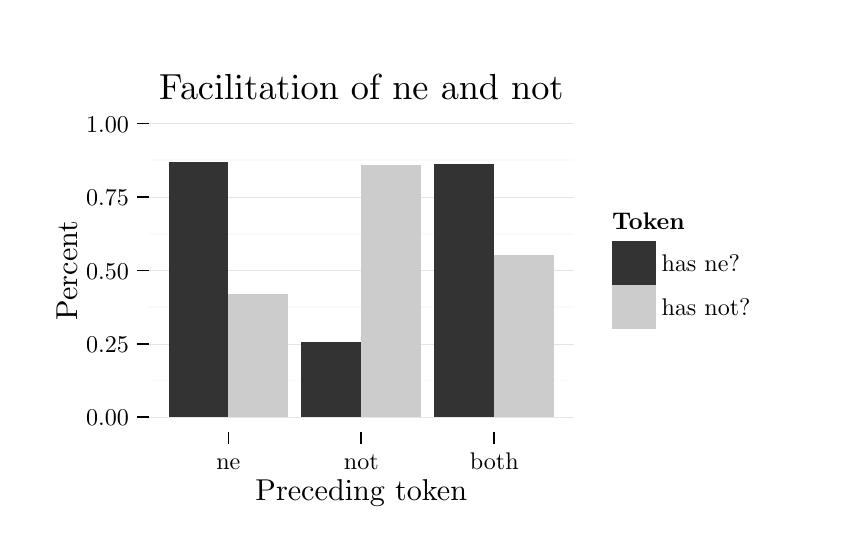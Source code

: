 % Created by tikzDevice version 0.6.2-92-0ad2792 on 2013-07-29 18:48:58
% !TEX encoding = UTF-8 Unicode
\begin{tikzpicture}[x=1pt,y=1pt]
\definecolor[named]{fillColor}{rgb}{1.00,1.00,1.00}
\path[use as bounding box,fill=fillColor,fill opacity=0.00] (0,0) rectangle (289.08,180.67);
\begin{scope}
\path[clip] ( 43.70, 34.60) rectangle (197.41,151.31);
\definecolor[named]{drawColor}{rgb}{0.98,0.98,0.98}

\path[draw=drawColor,line width= 0.6pt,line join=round] ( 43.70, 53.17) --
	(197.41, 53.17);

\path[draw=drawColor,line width= 0.6pt,line join=round] ( 43.70, 79.69) --
	(197.41, 79.69);

\path[draw=drawColor,line width= 0.6pt,line join=round] ( 43.70,106.22) --
	(197.41,106.22);

\path[draw=drawColor,line width= 0.6pt,line join=round] ( 43.70,132.74) --
	(197.41,132.74);
\definecolor[named]{drawColor}{rgb}{0.90,0.90,0.90}

\path[draw=drawColor,line width= 0.2pt,line join=round] ( 43.70, 39.90) --
	(197.41, 39.90);

\path[draw=drawColor,line width= 0.2pt,line join=round] ( 43.70, 66.43) --
	(197.41, 66.43);

\path[draw=drawColor,line width= 0.2pt,line join=round] ( 43.70, 92.95) --
	(197.41, 92.95);

\path[draw=drawColor,line width= 0.2pt,line join=round] ( 43.70,119.48) --
	(197.41,119.48);

\path[draw=drawColor,line width= 0.2pt,line join=round] ( 43.70,146.00) --
	(197.41,146.00);
\definecolor[named]{fillColor}{rgb}{0.20,0.20,0.20}

\path[fill=fillColor] ( 50.90, 39.90) rectangle ( 72.52,132.08);
\definecolor[named]{fillColor}{rgb}{0.80,0.80,0.80}

\path[fill=fillColor] ( 72.52, 39.90) rectangle ( 94.14, 84.33);
\definecolor[named]{fillColor}{rgb}{0.20,0.20,0.20}

\path[fill=fillColor] ( 98.94, 39.90) rectangle (120.56, 67.24);
\definecolor[named]{fillColor}{rgb}{0.80,0.80,0.80}

\path[fill=fillColor] (120.56, 39.90) rectangle (142.17,131.03);
\definecolor[named]{fillColor}{rgb}{0.20,0.20,0.20}

\path[fill=fillColor] (146.98, 39.90) rectangle (168.59,131.37);
\definecolor[named]{fillColor}{rgb}{0.80,0.80,0.80}

\path[fill=fillColor] (168.59, 39.90) rectangle (190.21, 98.44);
\end{scope}
\begin{scope}
\path[clip] (  0.00,  0.00) rectangle (289.08,180.67);
\definecolor[named]{drawColor}{rgb}{0.00,0.00,0.00}

\node[text=drawColor,anchor=base east,inner sep=0pt, outer sep=0pt, scale=  0.87] at ( 36.59, 36.74) {0.00};

\node[text=drawColor,anchor=base east,inner sep=0pt, outer sep=0pt, scale=  0.87] at ( 36.59, 63.27) {0.25};

\node[text=drawColor,anchor=base east,inner sep=0pt, outer sep=0pt, scale=  0.87] at ( 36.59, 89.79) {0.50};

\node[text=drawColor,anchor=base east,inner sep=0pt, outer sep=0pt, scale=  0.87] at ( 36.59,116.32) {0.75};

\node[text=drawColor,anchor=base east,inner sep=0pt, outer sep=0pt, scale=  0.87] at ( 36.59,142.84) {1.00};
\end{scope}
\begin{scope}
\path[clip] (  0.00,  0.00) rectangle (289.08,180.67);
\definecolor[named]{drawColor}{rgb}{0.00,0.00,0.00}

\path[draw=drawColor,line width= 0.6pt,line join=round] ( 39.43, 39.90) --
	( 43.70, 39.90);

\path[draw=drawColor,line width= 0.6pt,line join=round] ( 39.43, 66.43) --
	( 43.70, 66.43);

\path[draw=drawColor,line width= 0.6pt,line join=round] ( 39.43, 92.95) --
	( 43.70, 92.95);

\path[draw=drawColor,line width= 0.6pt,line join=round] ( 39.43,119.48) --
	( 43.70,119.48);

\path[draw=drawColor,line width= 0.6pt,line join=round] ( 39.43,146.00) --
	( 43.70,146.00);
\end{scope}
\begin{scope}
\path[clip] (  0.00,  0.00) rectangle (289.08,180.67);
\definecolor[named]{drawColor}{rgb}{0.00,0.00,0.00}

\path[draw=drawColor,line width= 0.6pt,line join=round] ( 72.52, 30.33) --
	( 72.52, 34.60);

\path[draw=drawColor,line width= 0.6pt,line join=round] (120.56, 30.33) --
	(120.56, 34.60);

\path[draw=drawColor,line width= 0.6pt,line join=round] (168.59, 30.33) --
	(168.59, 34.60);
\end{scope}
\begin{scope}
\path[clip] (  0.00,  0.00) rectangle (289.08,180.67);
\definecolor[named]{drawColor}{rgb}{0.00,0.00,0.00}

\node[text=drawColor,anchor=base,inner sep=0pt, outer sep=0pt, scale=  0.87] at ( 72.52, 21.16) {ne};

\node[text=drawColor,anchor=base,inner sep=0pt, outer sep=0pt, scale=  0.87] at (120.56, 21.16) {not};

\node[text=drawColor,anchor=base,inner sep=0pt, outer sep=0pt, scale=  0.87] at (168.59, 21.16) {both};
\end{scope}
\begin{scope}
\path[clip] (  0.00,  0.00) rectangle (289.08,180.67);
\definecolor[named]{drawColor}{rgb}{0.00,0.00,0.00}

\node[text=drawColor,anchor=base,inner sep=0pt, outer sep=0pt, scale=  1.09] at (120.56,  9.94) {Preceding token};
\end{scope}
\begin{scope}
\path[clip] (  0.00,  0.00) rectangle (289.08,180.67);
\definecolor[named]{drawColor}{rgb}{0.00,0.00,0.00}

\node[text=drawColor,rotate= 90.00,anchor=base,inner sep=0pt, outer sep=0pt, scale=  1.09] at ( 17.85, 92.95) {Percent};
\end{scope}
\begin{scope}
\path[clip] (  0.00,  0.00) rectangle (289.08,180.67);
\definecolor[named]{drawColor}{rgb}{0.00,0.00,0.00}

\node[text=drawColor,anchor=base west,inner sep=0pt, outer sep=0pt, scale=  0.87] at (211.15,107.72) {\bfseries Token};
\end{scope}
\begin{scope}
\path[clip] (  0.00,  0.00) rectangle (289.08,180.67);
\definecolor[named]{fillColor}{rgb}{0.20,0.20,0.20}

\path[fill=fillColor] (211.15, 87.85) rectangle (227.05,103.75);

\path[] (211.15, 87.85) --
	(227.05,103.75);
\end{scope}
\begin{scope}
\path[clip] (  0.00,  0.00) rectangle (289.08,180.67);
\definecolor[named]{fillColor}{rgb}{0.80,0.80,0.80}

\path[fill=fillColor] (211.15, 71.95) rectangle (227.05, 87.85);

\path[] (211.15, 71.95) --
	(227.05, 87.85);
\end{scope}
\begin{scope}
\path[clip] (  0.00,  0.00) rectangle (289.08,180.67);
\definecolor[named]{drawColor}{rgb}{0.00,0.00,0.00}

\node[text=drawColor,anchor=base west,inner sep=0pt, outer sep=0pt, scale=  0.87] at (229.04, 92.63) {has ne?};
\end{scope}
\begin{scope}
\path[clip] (  0.00,  0.00) rectangle (289.08,180.67);
\definecolor[named]{drawColor}{rgb}{0.00,0.00,0.00}

\node[text=drawColor,anchor=base west,inner sep=0pt, outer sep=0pt, scale=  0.87] at (229.04, 76.73) {has not?};
\end{scope}
\begin{scope}
\path[clip] (  0.00,  0.00) rectangle (289.08,180.67);
\definecolor[named]{drawColor}{rgb}{0.00,0.00,0.00}

\node[text=drawColor,anchor=base,inner sep=0pt, outer sep=0pt, scale=  1.31] at (120.56,154.62) {Facilitation of ne and not};
\end{scope}
\end{tikzpicture}

